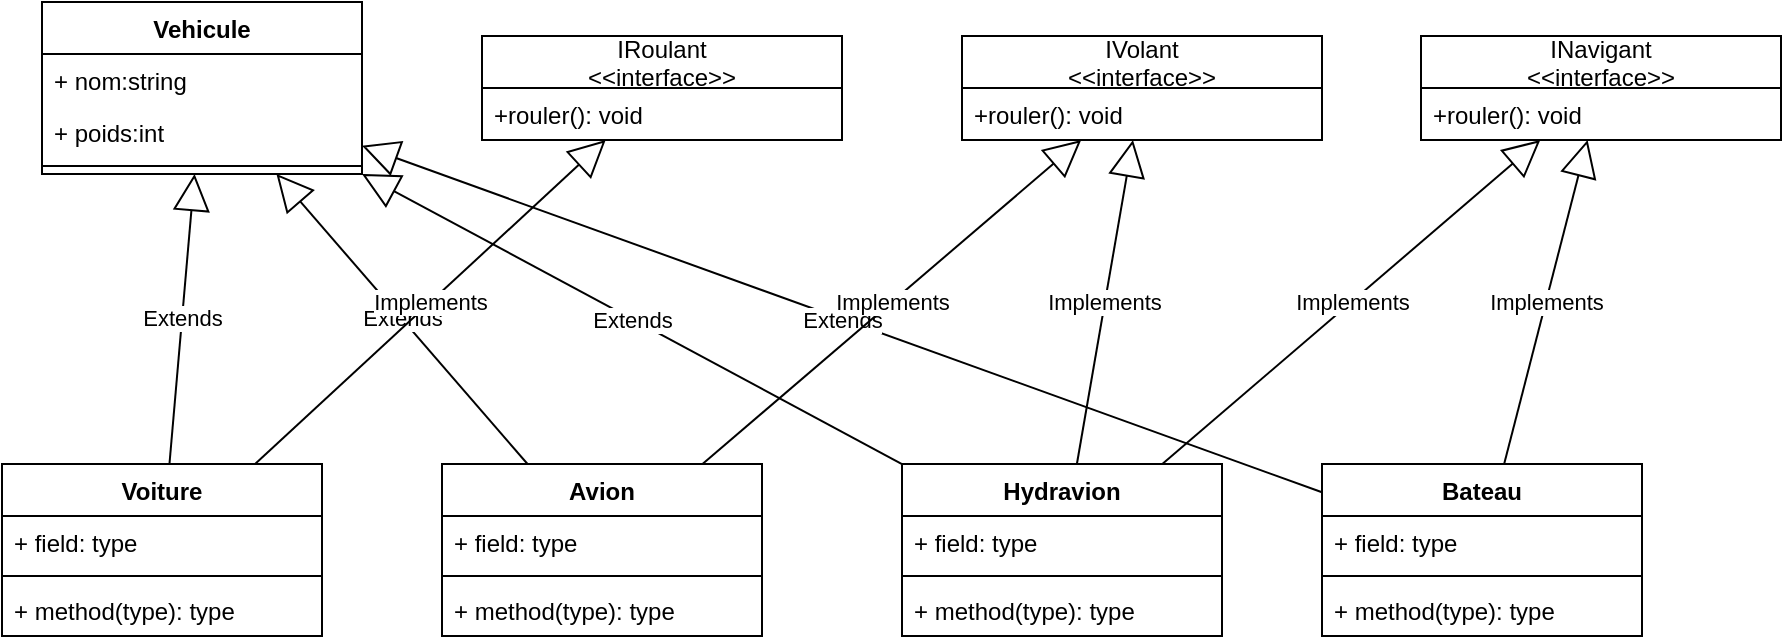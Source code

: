 <mxfile version="12.2.4" pages="1"><diagram id="Wcb6A0KPfsncGAN8k73m" name="Page-1"><mxGraphModel dx="615" dy="1355" grid="1" gridSize="10" guides="1" tooltips="1" connect="1" arrows="1" fold="1" page="1" pageScale="1" pageWidth="850" pageHeight="1100" math="0" shadow="0"><root><mxCell id="0"/><mxCell id="1" parent="0"/><mxCell id="2" value="Voiture" style="swimlane;fontStyle=1;align=center;verticalAlign=top;childLayout=stackLayout;horizontal=1;startSize=26;horizontalStack=0;resizeParent=1;resizeParentMax=0;resizeLast=0;collapsible=1;marginBottom=0;" parent="1" vertex="1"><mxGeometry x="140" y="170" width="160" height="86" as="geometry"/></mxCell><mxCell id="3" value="+ field: type" style="text;strokeColor=none;fillColor=none;align=left;verticalAlign=top;spacingLeft=4;spacingRight=4;overflow=hidden;rotatable=0;points=[[0,0.5],[1,0.5]];portConstraint=eastwest;" parent="2" vertex="1"><mxGeometry y="26" width="160" height="26" as="geometry"/></mxCell><mxCell id="4" value="" style="line;strokeWidth=1;fillColor=none;align=left;verticalAlign=middle;spacingTop=-1;spacingLeft=3;spacingRight=3;rotatable=0;labelPosition=right;points=[];portConstraint=eastwest;" parent="2" vertex="1"><mxGeometry y="52" width="160" height="8" as="geometry"/></mxCell><mxCell id="5" value="+ method(type): type" style="text;strokeColor=none;fillColor=none;align=left;verticalAlign=top;spacingLeft=4;spacingRight=4;overflow=hidden;rotatable=0;points=[[0,0.5],[1,0.5]];portConstraint=eastwest;" parent="2" vertex="1"><mxGeometry y="60" width="160" height="26" as="geometry"/></mxCell><mxCell id="6" value="Avion" style="swimlane;fontStyle=1;align=center;verticalAlign=top;childLayout=stackLayout;horizontal=1;startSize=26;horizontalStack=0;resizeParent=1;resizeParentMax=0;resizeLast=0;collapsible=1;marginBottom=0;" parent="1" vertex="1"><mxGeometry x="360" y="170" width="160" height="86" as="geometry"/></mxCell><mxCell id="7" value="+ field: type" style="text;strokeColor=none;fillColor=none;align=left;verticalAlign=top;spacingLeft=4;spacingRight=4;overflow=hidden;rotatable=0;points=[[0,0.5],[1,0.5]];portConstraint=eastwest;" parent="6" vertex="1"><mxGeometry y="26" width="160" height="26" as="geometry"/></mxCell><mxCell id="8" value="" style="line;strokeWidth=1;fillColor=none;align=left;verticalAlign=middle;spacingTop=-1;spacingLeft=3;spacingRight=3;rotatable=0;labelPosition=right;points=[];portConstraint=eastwest;" parent="6" vertex="1"><mxGeometry y="52" width="160" height="8" as="geometry"/></mxCell><mxCell id="9" value="+ method(type): type" style="text;strokeColor=none;fillColor=none;align=left;verticalAlign=top;spacingLeft=4;spacingRight=4;overflow=hidden;rotatable=0;points=[[0,0.5],[1,0.5]];portConstraint=eastwest;" parent="6" vertex="1"><mxGeometry y="60" width="160" height="26" as="geometry"/></mxCell><mxCell id="10" value="Hydravion" style="swimlane;fontStyle=1;align=center;verticalAlign=top;childLayout=stackLayout;horizontal=1;startSize=26;horizontalStack=0;resizeParent=1;resizeParentMax=0;resizeLast=0;collapsible=1;marginBottom=0;" parent="1" vertex="1"><mxGeometry x="590" y="170" width="160" height="86" as="geometry"/></mxCell><mxCell id="11" value="+ field: type" style="text;strokeColor=none;fillColor=none;align=left;verticalAlign=top;spacingLeft=4;spacingRight=4;overflow=hidden;rotatable=0;points=[[0,0.5],[1,0.5]];portConstraint=eastwest;" parent="10" vertex="1"><mxGeometry y="26" width="160" height="26" as="geometry"/></mxCell><mxCell id="12" value="" style="line;strokeWidth=1;fillColor=none;align=left;verticalAlign=middle;spacingTop=-1;spacingLeft=3;spacingRight=3;rotatable=0;labelPosition=right;points=[];portConstraint=eastwest;" parent="10" vertex="1"><mxGeometry y="52" width="160" height="8" as="geometry"/></mxCell><mxCell id="13" value="+ method(type): type" style="text;strokeColor=none;fillColor=none;align=left;verticalAlign=top;spacingLeft=4;spacingRight=4;overflow=hidden;rotatable=0;points=[[0,0.5],[1,0.5]];portConstraint=eastwest;" parent="10" vertex="1"><mxGeometry y="60" width="160" height="26" as="geometry"/></mxCell><mxCell id="14" value="Bateau" style="swimlane;fontStyle=1;align=center;verticalAlign=top;childLayout=stackLayout;horizontal=1;startSize=26;horizontalStack=0;resizeParent=1;resizeParentMax=0;resizeLast=0;collapsible=1;marginBottom=0;" parent="1" vertex="1"><mxGeometry x="800" y="170" width="160" height="86" as="geometry"/></mxCell><mxCell id="15" value="+ field: type" style="text;strokeColor=none;fillColor=none;align=left;verticalAlign=top;spacingLeft=4;spacingRight=4;overflow=hidden;rotatable=0;points=[[0,0.5],[1,0.5]];portConstraint=eastwest;" parent="14" vertex="1"><mxGeometry y="26" width="160" height="26" as="geometry"/></mxCell><mxCell id="16" value="" style="line;strokeWidth=1;fillColor=none;align=left;verticalAlign=middle;spacingTop=-1;spacingLeft=3;spacingRight=3;rotatable=0;labelPosition=right;points=[];portConstraint=eastwest;" parent="14" vertex="1"><mxGeometry y="52" width="160" height="8" as="geometry"/></mxCell><mxCell id="17" value="+ method(type): type" style="text;strokeColor=none;fillColor=none;align=left;verticalAlign=top;spacingLeft=4;spacingRight=4;overflow=hidden;rotatable=0;points=[[0,0.5],[1,0.5]];portConstraint=eastwest;" parent="14" vertex="1"><mxGeometry y="60" width="160" height="26" as="geometry"/></mxCell><mxCell id="18" value="Vehicule" style="swimlane;fontStyle=1;align=center;verticalAlign=top;childLayout=stackLayout;horizontal=1;startSize=26;horizontalStack=0;resizeParent=1;resizeParentMax=0;resizeLast=0;collapsible=1;marginBottom=0;" parent="1" vertex="1"><mxGeometry x="160" y="-61" width="160" height="86" as="geometry"/></mxCell><mxCell id="19" value="+ nom:string" style="text;strokeColor=none;fillColor=none;align=left;verticalAlign=top;spacingLeft=4;spacingRight=4;overflow=hidden;rotatable=0;points=[[0,0.5],[1,0.5]];portConstraint=eastwest;" parent="18" vertex="1"><mxGeometry y="26" width="160" height="26" as="geometry"/></mxCell><mxCell id="22" value="+ poids:int&#10;" style="text;strokeColor=none;fillColor=none;align=left;verticalAlign=top;spacingLeft=4;spacingRight=4;overflow=hidden;rotatable=0;points=[[0,0.5],[1,0.5]];portConstraint=eastwest;" parent="18" vertex="1"><mxGeometry y="52" width="160" height="26" as="geometry"/></mxCell><mxCell id="20" value="" style="line;strokeWidth=1;fillColor=none;align=left;verticalAlign=middle;spacingTop=-1;spacingLeft=3;spacingRight=3;rotatable=0;labelPosition=right;points=[];portConstraint=eastwest;" parent="18" vertex="1"><mxGeometry y="78" width="160" height="8" as="geometry"/></mxCell><mxCell id="39" value="IRoulant &#10;&lt;&lt;interface&gt;&gt;" style="swimlane;fontStyle=0;childLayout=stackLayout;horizontal=1;startSize=26;fillColor=none;horizontalStack=0;resizeParent=1;resizeParentMax=0;resizeLast=0;collapsible=1;marginBottom=0;" parent="1" vertex="1"><mxGeometry x="380" y="-44" width="180" height="52" as="geometry"/></mxCell><mxCell id="40" value="+rouler(): void" style="text;strokeColor=none;fillColor=none;align=left;verticalAlign=top;spacingLeft=4;spacingRight=4;overflow=hidden;rotatable=0;points=[[0,0.5],[1,0.5]];portConstraint=eastwest;" parent="39" vertex="1"><mxGeometry y="26" width="180" height="26" as="geometry"/></mxCell><mxCell id="44" value="IVolant&#10;&lt;&lt;interface&gt;&gt;" style="swimlane;fontStyle=0;childLayout=stackLayout;horizontal=1;startSize=26;fillColor=none;horizontalStack=0;resizeParent=1;resizeParentMax=0;resizeLast=0;collapsible=1;marginBottom=0;" parent="1" vertex="1"><mxGeometry x="620" y="-44" width="180" height="52" as="geometry"/></mxCell><mxCell id="45" value="+rouler(): void" style="text;strokeColor=none;fillColor=none;align=left;verticalAlign=top;spacingLeft=4;spacingRight=4;overflow=hidden;rotatable=0;points=[[0,0.5],[1,0.5]];portConstraint=eastwest;" parent="44" vertex="1"><mxGeometry y="26" width="180" height="26" as="geometry"/></mxCell><mxCell id="46" value="INavigant&#10;&lt;&lt;interface&gt;&gt;" style="swimlane;fontStyle=0;childLayout=stackLayout;horizontal=1;startSize=26;fillColor=none;horizontalStack=0;resizeParent=1;resizeParentMax=0;resizeLast=0;collapsible=1;marginBottom=0;" parent="1" vertex="1"><mxGeometry x="849.5" y="-44" width="180" height="52" as="geometry"/></mxCell><mxCell id="47" value="+rouler(): void" style="text;strokeColor=none;fillColor=none;align=left;verticalAlign=top;spacingLeft=4;spacingRight=4;overflow=hidden;rotatable=0;points=[[0,0.5],[1,0.5]];portConstraint=eastwest;" parent="46" vertex="1"><mxGeometry y="26" width="180" height="26" as="geometry"/></mxCell><mxCell id="49" value="Extends" style="endArrow=block;endSize=16;endFill=0;html=1;" parent="1" source="2" target="18" edge="1"><mxGeometry width="160" relative="1" as="geometry"><mxPoint x="180" y="110" as="sourcePoint"/><mxPoint x="340" y="110" as="targetPoint"/></mxGeometry></mxCell><mxCell id="50" value="Extends" style="endArrow=block;endSize=16;endFill=0;html=1;" parent="1" source="6" target="18" edge="1"><mxGeometry width="160" relative="1" as="geometry"><mxPoint x="233.723" y="180" as="sourcePoint"/><mxPoint x="246.277" y="35" as="targetPoint"/></mxGeometry></mxCell><mxCell id="51" value="Extends" style="endArrow=block;endSize=16;endFill=0;html=1;" parent="1" source="10" target="18" edge="1"><mxGeometry width="160" relative="1" as="geometry"><mxPoint x="412.771" y="180" as="sourcePoint"/><mxPoint x="287.229" y="35" as="targetPoint"/></mxGeometry></mxCell><mxCell id="52" value="Extends" style="endArrow=block;endSize=16;endFill=0;html=1;" parent="1" source="14" target="18" edge="1"><mxGeometry width="160" relative="1" as="geometry"><mxPoint x="600" y="180.023" as="sourcePoint"/><mxPoint x="330" y="34.977" as="targetPoint"/></mxGeometry></mxCell><mxCell id="54" value="Implements" style="endArrow=block;endSize=16;endFill=0;html=1;" parent="1" source="2" target="39" edge="1"><mxGeometry width="160" relative="1" as="geometry"><mxPoint x="810" y="194.125" as="sourcePoint"/><mxPoint x="330" y="20.875" as="targetPoint"/></mxGeometry></mxCell><mxCell id="55" value="Implements" style="endArrow=block;endSize=16;endFill=0;html=1;" parent="1" source="10" target="44" edge="1"><mxGeometry width="160" relative="1" as="geometry"><mxPoint x="276.537" y="180" as="sourcePoint"/><mxPoint x="451.861" y="18" as="targetPoint"/></mxGeometry></mxCell><mxCell id="56" value="Implements" style="endArrow=block;endSize=16;endFill=0;html=1;" parent="1" source="6" target="44" edge="1"><mxGeometry width="160" relative="1" as="geometry"><mxPoint x="687.446" y="180" as="sourcePoint"/><mxPoint x="715.498" y="18" as="targetPoint"/></mxGeometry></mxCell><mxCell id="59" value="Implements" style="endArrow=block;endSize=16;endFill=0;html=1;" parent="1" source="10" target="46" edge="1"><mxGeometry width="160" relative="1" as="geometry"><mxPoint x="687.446" y="180" as="sourcePoint"/><mxPoint x="715.498" y="18" as="targetPoint"/></mxGeometry></mxCell><mxCell id="60" value="Implements" style="endArrow=block;endSize=16;endFill=0;html=1;" parent="1" source="14" target="46" edge="1"><mxGeometry width="160" relative="1" as="geometry"><mxPoint x="730.167" y="180" as="sourcePoint"/><mxPoint x="919.167" y="18" as="targetPoint"/></mxGeometry></mxCell></root></mxGraphModel></diagram></mxfile>